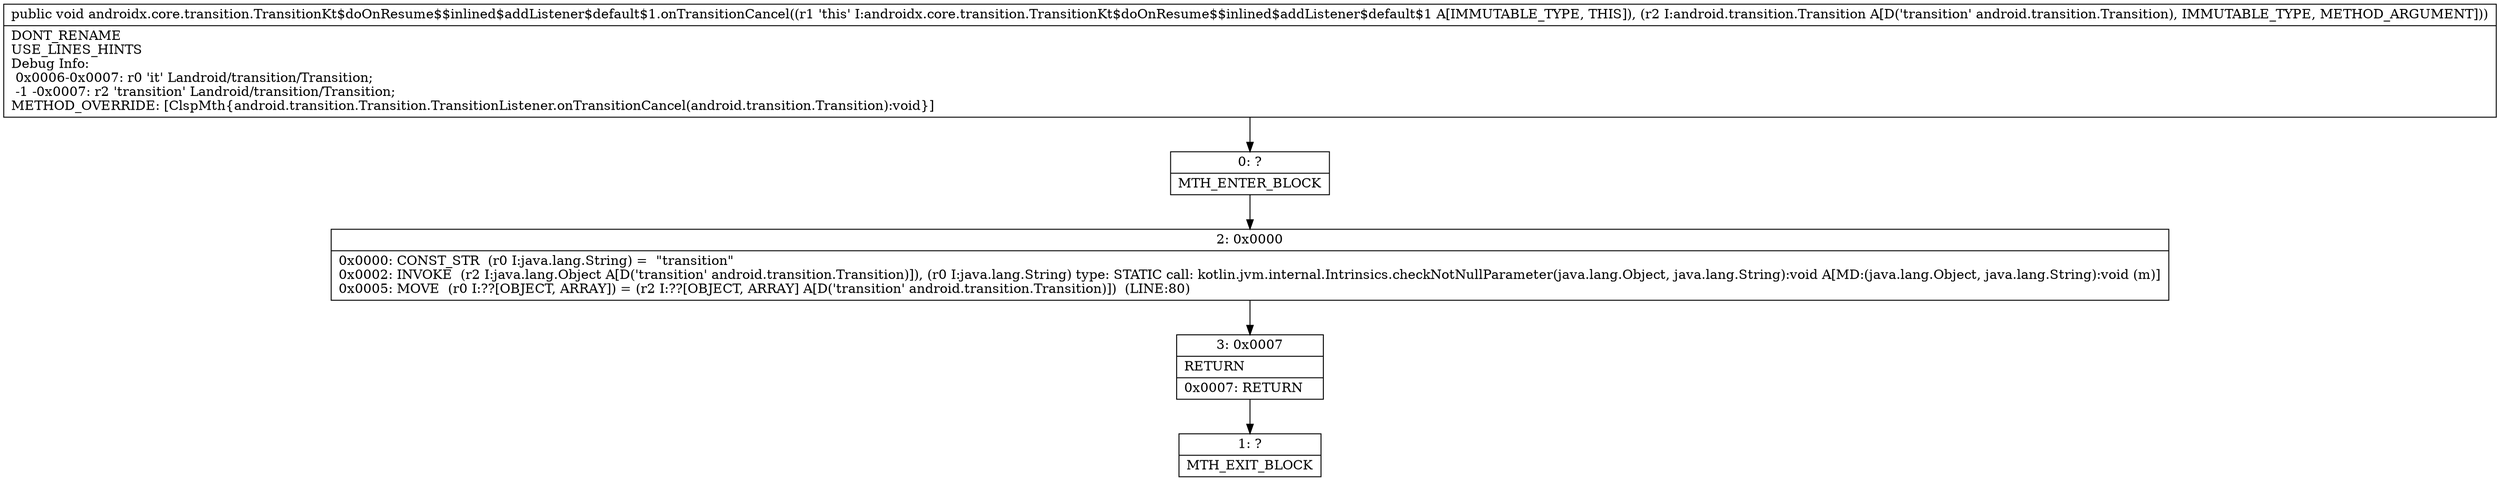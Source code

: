 digraph "CFG forandroidx.core.transition.TransitionKt$doOnResume$$inlined$addListener$default$1.onTransitionCancel(Landroid\/transition\/Transition;)V" {
Node_0 [shape=record,label="{0\:\ ?|MTH_ENTER_BLOCK\l}"];
Node_2 [shape=record,label="{2\:\ 0x0000|0x0000: CONST_STR  (r0 I:java.lang.String) =  \"transition\" \l0x0002: INVOKE  (r2 I:java.lang.Object A[D('transition' android.transition.Transition)]), (r0 I:java.lang.String) type: STATIC call: kotlin.jvm.internal.Intrinsics.checkNotNullParameter(java.lang.Object, java.lang.String):void A[MD:(java.lang.Object, java.lang.String):void (m)]\l0x0005: MOVE  (r0 I:??[OBJECT, ARRAY]) = (r2 I:??[OBJECT, ARRAY] A[D('transition' android.transition.Transition)])  (LINE:80)\l}"];
Node_3 [shape=record,label="{3\:\ 0x0007|RETURN\l|0x0007: RETURN   \l}"];
Node_1 [shape=record,label="{1\:\ ?|MTH_EXIT_BLOCK\l}"];
MethodNode[shape=record,label="{public void androidx.core.transition.TransitionKt$doOnResume$$inlined$addListener$default$1.onTransitionCancel((r1 'this' I:androidx.core.transition.TransitionKt$doOnResume$$inlined$addListener$default$1 A[IMMUTABLE_TYPE, THIS]), (r2 I:android.transition.Transition A[D('transition' android.transition.Transition), IMMUTABLE_TYPE, METHOD_ARGUMENT]))  | DONT_RENAME\lUSE_LINES_HINTS\lDebug Info:\l  0x0006\-0x0007: r0 'it' Landroid\/transition\/Transition;\l  \-1 \-0x0007: r2 'transition' Landroid\/transition\/Transition;\lMETHOD_OVERRIDE: [ClspMth\{android.transition.Transition.TransitionListener.onTransitionCancel(android.transition.Transition):void\}]\l}"];
MethodNode -> Node_0;Node_0 -> Node_2;
Node_2 -> Node_3;
Node_3 -> Node_1;
}


